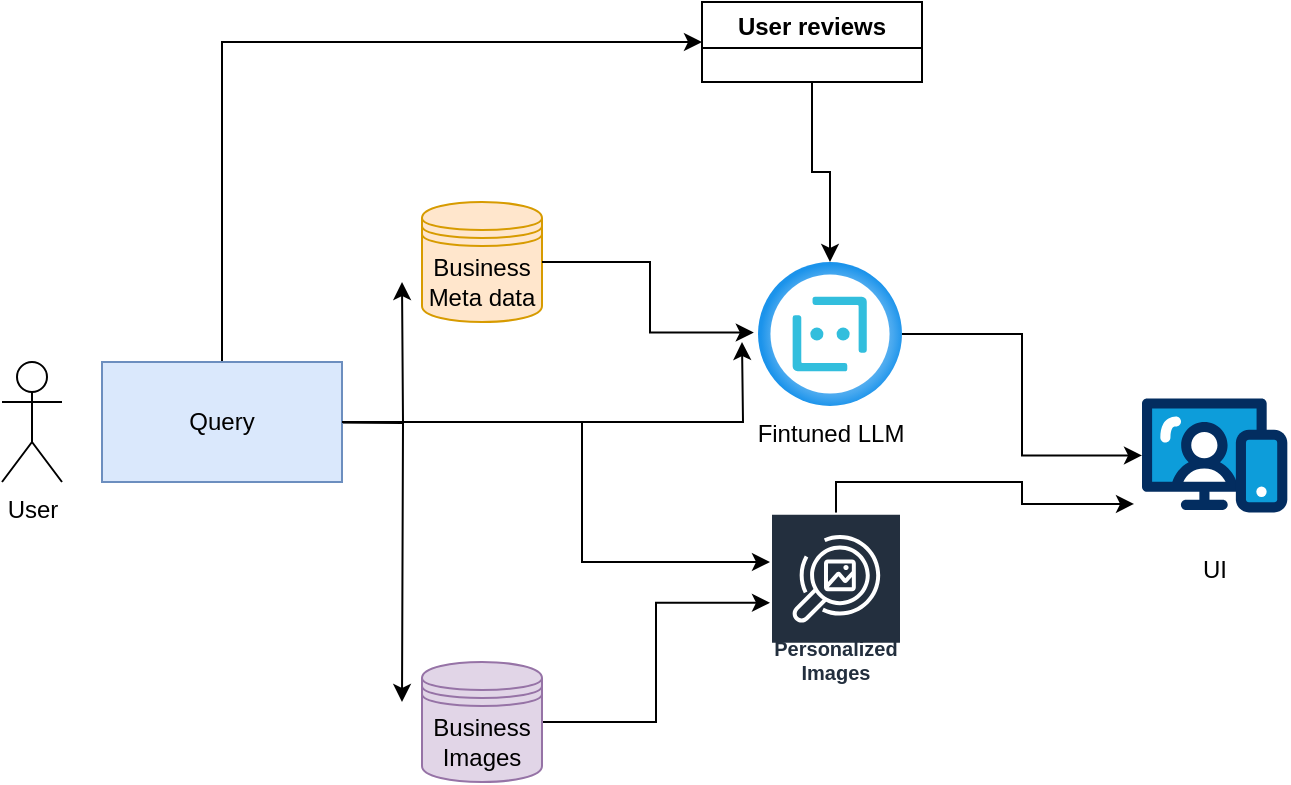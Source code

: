 <mxfile version="24.7.1" type="github">
  <diagram name="Page-1" id="kaDvxghzX0mULwTv-LZ7">
    <mxGraphModel dx="794" dy="1615" grid="1" gridSize="10" guides="1" tooltips="1" connect="1" arrows="1" fold="1" page="1" pageScale="1" pageWidth="827" pageHeight="1169" background="none" math="0" shadow="0">
      <root>
        <mxCell id="0" />
        <mxCell id="1" parent="0" />
        <mxCell id="uk2FloNmh11kyuh5neVs-7" style="edgeStyle=orthogonalEdgeStyle;rounded=0;orthogonalLoop=1;jettySize=auto;html=1;exitX=1;exitY=0.5;exitDx=0;exitDy=0;" edge="1" parent="1">
          <mxGeometry relative="1" as="geometry">
            <mxPoint x="170" y="130" as="sourcePoint" />
            <mxPoint x="240" y="270" as="targetPoint" />
          </mxGeometry>
        </mxCell>
        <mxCell id="uk2FloNmh11kyuh5neVs-8" style="edgeStyle=orthogonalEdgeStyle;rounded=0;orthogonalLoop=1;jettySize=auto;html=1;exitX=1;exitY=0.5;exitDx=0;exitDy=0;" edge="1" parent="1" source="uk2FloNmh11kyuh5neVs-1" target="uk2FloNmh11kyuh5neVs-6">
          <mxGeometry relative="1" as="geometry">
            <Array as="points">
              <mxPoint x="330" y="130" />
              <mxPoint x="330" y="200" />
            </Array>
          </mxGeometry>
        </mxCell>
        <mxCell id="uk2FloNmh11kyuh5neVs-9" style="edgeStyle=orthogonalEdgeStyle;rounded=0;orthogonalLoop=1;jettySize=auto;html=1;exitX=1;exitY=0.5;exitDx=0;exitDy=0;" edge="1" parent="1" source="uk2FloNmh11kyuh5neVs-1">
          <mxGeometry relative="1" as="geometry">
            <mxPoint x="240" y="60" as="targetPoint" />
          </mxGeometry>
        </mxCell>
        <mxCell id="uk2FloNmh11kyuh5neVs-37" style="edgeStyle=orthogonalEdgeStyle;rounded=0;orthogonalLoop=1;jettySize=auto;html=1;exitX=0.5;exitY=0;exitDx=0;exitDy=0;entryX=0;entryY=0.5;entryDx=0;entryDy=0;" edge="1" parent="1" source="uk2FloNmh11kyuh5neVs-1" target="uk2FloNmh11kyuh5neVs-35">
          <mxGeometry relative="1" as="geometry" />
        </mxCell>
        <mxCell id="uk2FloNmh11kyuh5neVs-1" value="Query" style="rounded=0;whiteSpace=wrap;html=1;fillColor=#dae8fc;strokeColor=#6c8ebf;" vertex="1" parent="1">
          <mxGeometry x="90" y="100" width="120" height="60" as="geometry" />
        </mxCell>
        <mxCell id="uk2FloNmh11kyuh5neVs-3" value="Business&lt;div&gt;Meta data&lt;/div&gt;" style="shape=datastore;whiteSpace=wrap;html=1;fillColor=#ffe6cc;strokeColor=#d79b00;" vertex="1" parent="1">
          <mxGeometry x="250" y="20" width="60" height="60" as="geometry" />
        </mxCell>
        <mxCell id="uk2FloNmh11kyuh5neVs-45" value="" style="edgeStyle=orthogonalEdgeStyle;rounded=0;orthogonalLoop=1;jettySize=auto;html=1;" edge="1" parent="1" source="uk2FloNmh11kyuh5neVs-4" target="uk2FloNmh11kyuh5neVs-15">
          <mxGeometry relative="1" as="geometry" />
        </mxCell>
        <mxCell id="uk2FloNmh11kyuh5neVs-4" value="Fintuned LLM" style="image;aspect=fixed;html=1;points=[];align=center;fontSize=12;image=img/lib/azure2/ai_machine_learning/Bot_Services.svg;" vertex="1" parent="1">
          <mxGeometry x="418" y="50" width="72" height="72" as="geometry" />
        </mxCell>
        <mxCell id="uk2FloNmh11kyuh5neVs-13" value="" style="edgeStyle=orthogonalEdgeStyle;rounded=0;orthogonalLoop=1;jettySize=auto;html=1;" edge="1" parent="1" source="uk2FloNmh11kyuh5neVs-5" target="uk2FloNmh11kyuh5neVs-6">
          <mxGeometry relative="1" as="geometry" />
        </mxCell>
        <mxCell id="uk2FloNmh11kyuh5neVs-5" value="Business Images" style="shape=datastore;whiteSpace=wrap;html=1;fillColor=#e1d5e7;strokeColor=#9673a6;" vertex="1" parent="1">
          <mxGeometry x="250" y="250" width="60" height="60" as="geometry" />
        </mxCell>
        <mxCell id="uk2FloNmh11kyuh5neVs-47" value="" style="edgeStyle=orthogonalEdgeStyle;rounded=0;orthogonalLoop=1;jettySize=auto;html=1;entryX=-0.055;entryY=0.926;entryDx=0;entryDy=0;entryPerimeter=0;" edge="1" parent="1" source="uk2FloNmh11kyuh5neVs-6" target="uk2FloNmh11kyuh5neVs-15">
          <mxGeometry relative="1" as="geometry">
            <mxPoint x="550" y="150" as="targetPoint" />
            <Array as="points">
              <mxPoint x="457" y="160" />
              <mxPoint x="550" y="160" />
              <mxPoint x="550" y="171" />
            </Array>
          </mxGeometry>
        </mxCell>
        <mxCell id="uk2FloNmh11kyuh5neVs-6" value="&lt;div&gt;&lt;br&gt;&lt;/div&gt;&lt;br&gt;Personalized Images" style="sketch=0;outlineConnect=0;fontColor=#232F3E;gradientColor=none;strokeColor=#ffffff;fillColor=#232F3E;dashed=0;verticalLabelPosition=middle;verticalAlign=bottom;align=center;html=1;whiteSpace=wrap;fontSize=10;fontStyle=1;spacing=3;shape=mxgraph.aws4.productIcon;prIcon=mxgraph.aws4.rekognition_image;" vertex="1" parent="1">
          <mxGeometry x="424" y="175.4" width="66" height="90" as="geometry" />
        </mxCell>
        <mxCell id="uk2FloNmh11kyuh5neVs-10" style="edgeStyle=orthogonalEdgeStyle;rounded=0;orthogonalLoop=1;jettySize=auto;html=1;exitX=1;exitY=0.5;exitDx=0;exitDy=0;" edge="1" parent="1" source="uk2FloNmh11kyuh5neVs-1">
          <mxGeometry relative="1" as="geometry">
            <mxPoint x="410" y="90" as="targetPoint" />
          </mxGeometry>
        </mxCell>
        <mxCell id="uk2FloNmh11kyuh5neVs-12" style="edgeStyle=orthogonalEdgeStyle;rounded=0;orthogonalLoop=1;jettySize=auto;html=1;exitX=1;exitY=0.5;exitDx=0;exitDy=0;entryX=-0.029;entryY=0.49;entryDx=0;entryDy=0;entryPerimeter=0;" edge="1" parent="1" source="uk2FloNmh11kyuh5neVs-3" target="uk2FloNmh11kyuh5neVs-4">
          <mxGeometry relative="1" as="geometry" />
        </mxCell>
        <mxCell id="uk2FloNmh11kyuh5neVs-15" value="UI" style="verticalLabelPosition=bottom;aspect=fixed;html=1;shape=mxgraph.salesforce.web;" vertex="1" parent="1">
          <mxGeometry x="610" y="118" width="72.66" height="57.4" as="geometry" />
        </mxCell>
        <mxCell id="uk2FloNmh11kyuh5neVs-16" value="User" style="shape=umlActor;verticalLabelPosition=bottom;verticalAlign=top;html=1;outlineConnect=0;" vertex="1" parent="1">
          <mxGeometry x="40" y="100" width="30" height="60" as="geometry" />
        </mxCell>
        <mxCell id="uk2FloNmh11kyuh5neVs-36" value="" style="edgeStyle=orthogonalEdgeStyle;rounded=0;orthogonalLoop=1;jettySize=auto;html=1;" edge="1" parent="1" source="uk2FloNmh11kyuh5neVs-35" target="uk2FloNmh11kyuh5neVs-4">
          <mxGeometry relative="1" as="geometry" />
        </mxCell>
        <mxCell id="uk2FloNmh11kyuh5neVs-35" value="User reviews" style="swimlane;" vertex="1" collapsed="1" parent="1">
          <mxGeometry x="390" y="-80" width="110" height="40" as="geometry">
            <mxRectangle x="390" y="-80" width="80" height="70" as="alternateBounds" />
          </mxGeometry>
        </mxCell>
      </root>
    </mxGraphModel>
  </diagram>
</mxfile>
